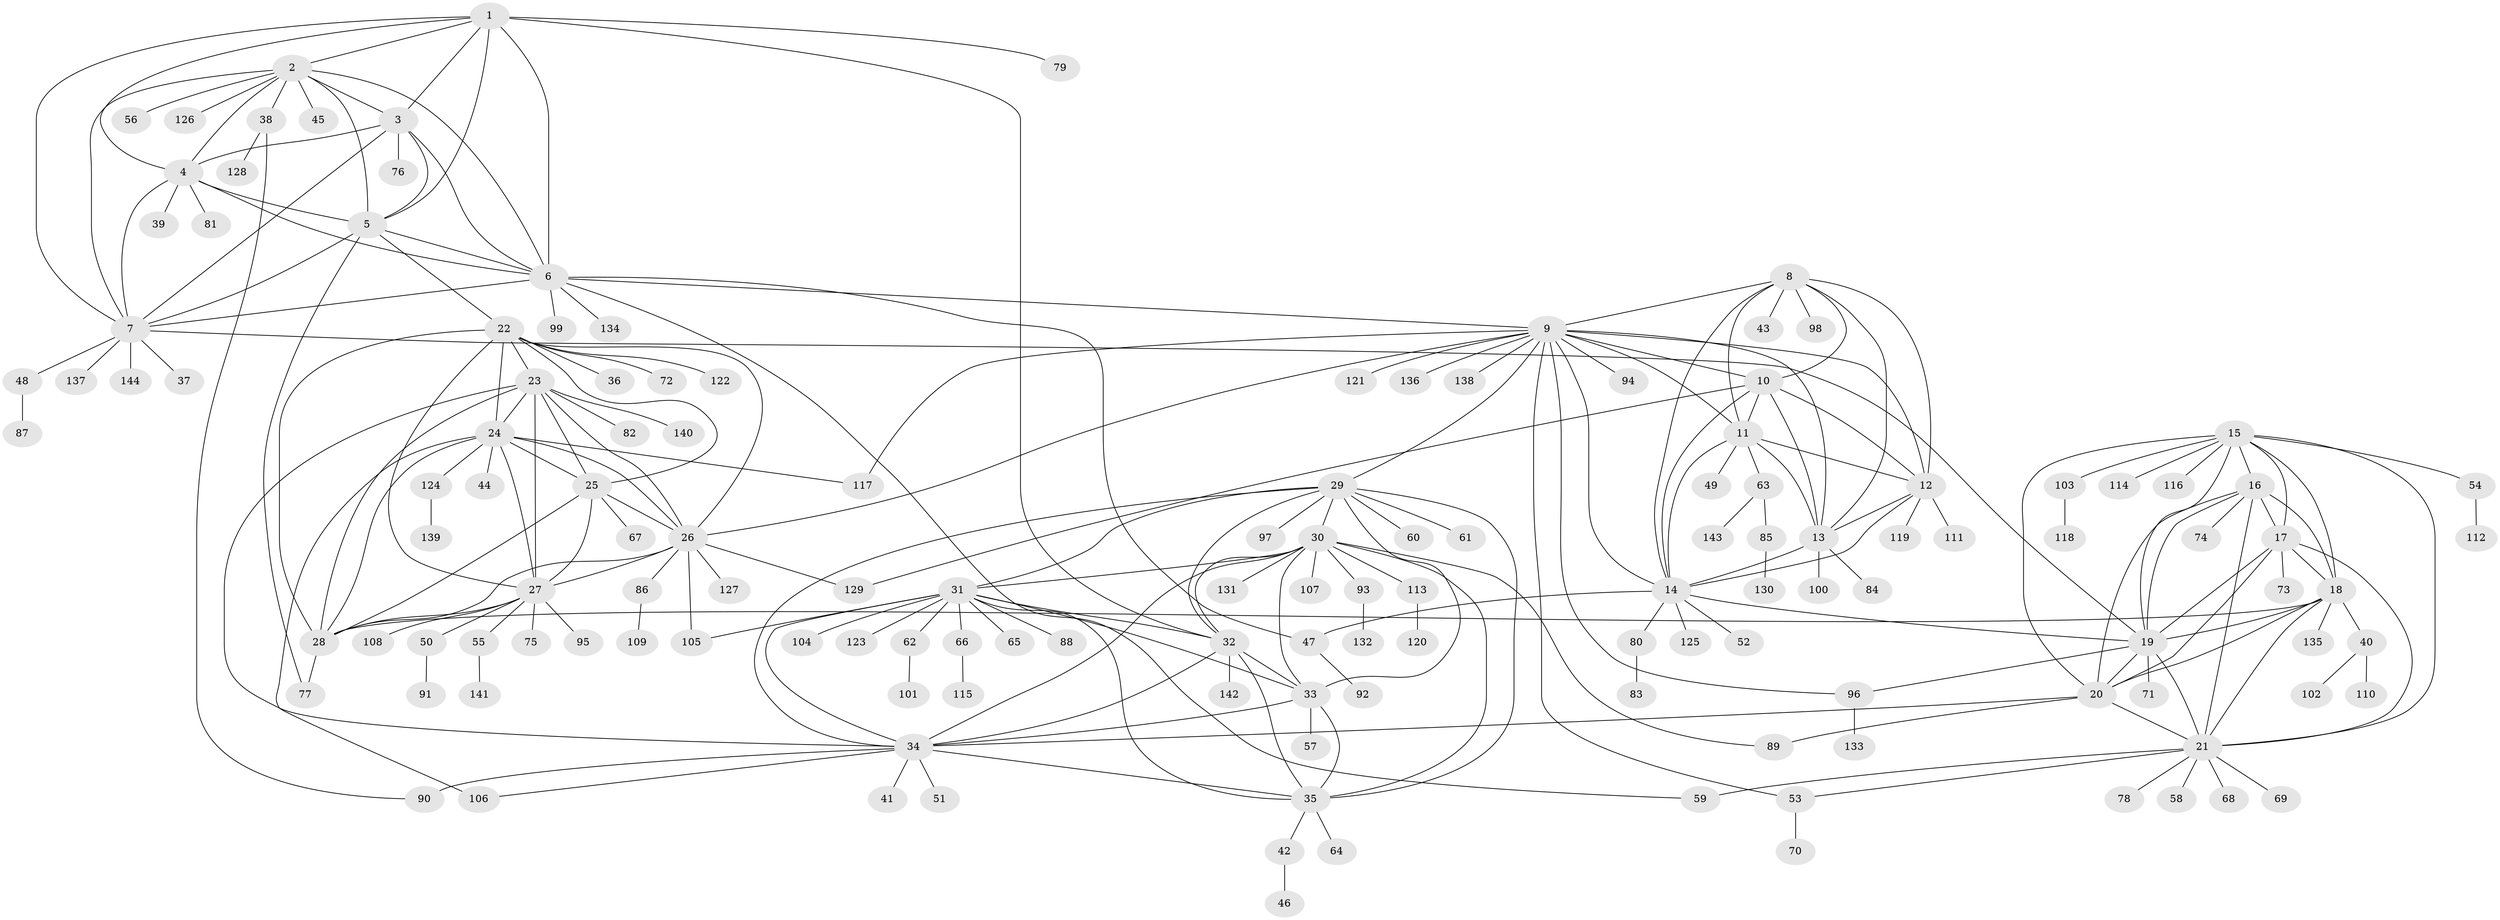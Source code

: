 // Generated by graph-tools (version 1.1) at 2025/54/03/09/25 04:54:13]
// undirected, 144 vertices, 235 edges
graph export_dot {
graph [start="1"]
  node [color=gray90,style=filled];
  1;
  2;
  3;
  4;
  5;
  6;
  7;
  8;
  9;
  10;
  11;
  12;
  13;
  14;
  15;
  16;
  17;
  18;
  19;
  20;
  21;
  22;
  23;
  24;
  25;
  26;
  27;
  28;
  29;
  30;
  31;
  32;
  33;
  34;
  35;
  36;
  37;
  38;
  39;
  40;
  41;
  42;
  43;
  44;
  45;
  46;
  47;
  48;
  49;
  50;
  51;
  52;
  53;
  54;
  55;
  56;
  57;
  58;
  59;
  60;
  61;
  62;
  63;
  64;
  65;
  66;
  67;
  68;
  69;
  70;
  71;
  72;
  73;
  74;
  75;
  76;
  77;
  78;
  79;
  80;
  81;
  82;
  83;
  84;
  85;
  86;
  87;
  88;
  89;
  90;
  91;
  92;
  93;
  94;
  95;
  96;
  97;
  98;
  99;
  100;
  101;
  102;
  103;
  104;
  105;
  106;
  107;
  108;
  109;
  110;
  111;
  112;
  113;
  114;
  115;
  116;
  117;
  118;
  119;
  120;
  121;
  122;
  123;
  124;
  125;
  126;
  127;
  128;
  129;
  130;
  131;
  132;
  133;
  134;
  135;
  136;
  137;
  138;
  139;
  140;
  141;
  142;
  143;
  144;
  1 -- 2;
  1 -- 3;
  1 -- 4;
  1 -- 5;
  1 -- 6;
  1 -- 7;
  1 -- 32;
  1 -- 79;
  2 -- 3;
  2 -- 4;
  2 -- 5;
  2 -- 6;
  2 -- 7;
  2 -- 38;
  2 -- 45;
  2 -- 56;
  2 -- 126;
  3 -- 4;
  3 -- 5;
  3 -- 6;
  3 -- 7;
  3 -- 76;
  4 -- 5;
  4 -- 6;
  4 -- 7;
  4 -- 39;
  4 -- 81;
  5 -- 6;
  5 -- 7;
  5 -- 22;
  5 -- 77;
  6 -- 7;
  6 -- 9;
  6 -- 47;
  6 -- 59;
  6 -- 99;
  6 -- 134;
  7 -- 19;
  7 -- 37;
  7 -- 48;
  7 -- 137;
  7 -- 144;
  8 -- 9;
  8 -- 10;
  8 -- 11;
  8 -- 12;
  8 -- 13;
  8 -- 14;
  8 -- 43;
  8 -- 98;
  9 -- 10;
  9 -- 11;
  9 -- 12;
  9 -- 13;
  9 -- 14;
  9 -- 26;
  9 -- 29;
  9 -- 53;
  9 -- 94;
  9 -- 96;
  9 -- 117;
  9 -- 121;
  9 -- 136;
  9 -- 138;
  10 -- 11;
  10 -- 12;
  10 -- 13;
  10 -- 14;
  10 -- 129;
  11 -- 12;
  11 -- 13;
  11 -- 14;
  11 -- 49;
  11 -- 63;
  12 -- 13;
  12 -- 14;
  12 -- 111;
  12 -- 119;
  13 -- 14;
  13 -- 84;
  13 -- 100;
  14 -- 19;
  14 -- 47;
  14 -- 52;
  14 -- 80;
  14 -- 125;
  15 -- 16;
  15 -- 17;
  15 -- 18;
  15 -- 19;
  15 -- 20;
  15 -- 21;
  15 -- 54;
  15 -- 103;
  15 -- 114;
  15 -- 116;
  16 -- 17;
  16 -- 18;
  16 -- 19;
  16 -- 20;
  16 -- 21;
  16 -- 74;
  17 -- 18;
  17 -- 19;
  17 -- 20;
  17 -- 21;
  17 -- 73;
  18 -- 19;
  18 -- 20;
  18 -- 21;
  18 -- 28;
  18 -- 40;
  18 -- 135;
  19 -- 20;
  19 -- 21;
  19 -- 71;
  19 -- 96;
  20 -- 21;
  20 -- 34;
  20 -- 89;
  21 -- 53;
  21 -- 58;
  21 -- 59;
  21 -- 68;
  21 -- 69;
  21 -- 78;
  22 -- 23;
  22 -- 24;
  22 -- 25;
  22 -- 26;
  22 -- 27;
  22 -- 28;
  22 -- 36;
  22 -- 72;
  22 -- 122;
  23 -- 24;
  23 -- 25;
  23 -- 26;
  23 -- 27;
  23 -- 28;
  23 -- 34;
  23 -- 82;
  23 -- 140;
  24 -- 25;
  24 -- 26;
  24 -- 27;
  24 -- 28;
  24 -- 44;
  24 -- 106;
  24 -- 117;
  24 -- 124;
  25 -- 26;
  25 -- 27;
  25 -- 28;
  25 -- 67;
  26 -- 27;
  26 -- 28;
  26 -- 86;
  26 -- 105;
  26 -- 127;
  26 -- 129;
  27 -- 28;
  27 -- 50;
  27 -- 55;
  27 -- 75;
  27 -- 95;
  27 -- 108;
  28 -- 77;
  29 -- 30;
  29 -- 31;
  29 -- 32;
  29 -- 33;
  29 -- 34;
  29 -- 35;
  29 -- 60;
  29 -- 61;
  29 -- 97;
  30 -- 31;
  30 -- 32;
  30 -- 33;
  30 -- 34;
  30 -- 35;
  30 -- 89;
  30 -- 93;
  30 -- 107;
  30 -- 113;
  30 -- 131;
  31 -- 32;
  31 -- 33;
  31 -- 34;
  31 -- 35;
  31 -- 62;
  31 -- 65;
  31 -- 66;
  31 -- 88;
  31 -- 104;
  31 -- 105;
  31 -- 123;
  32 -- 33;
  32 -- 34;
  32 -- 35;
  32 -- 142;
  33 -- 34;
  33 -- 35;
  33 -- 57;
  34 -- 35;
  34 -- 41;
  34 -- 51;
  34 -- 90;
  34 -- 106;
  35 -- 42;
  35 -- 64;
  38 -- 90;
  38 -- 128;
  40 -- 102;
  40 -- 110;
  42 -- 46;
  47 -- 92;
  48 -- 87;
  50 -- 91;
  53 -- 70;
  54 -- 112;
  55 -- 141;
  62 -- 101;
  63 -- 85;
  63 -- 143;
  66 -- 115;
  80 -- 83;
  85 -- 130;
  86 -- 109;
  93 -- 132;
  96 -- 133;
  103 -- 118;
  113 -- 120;
  124 -- 139;
}
